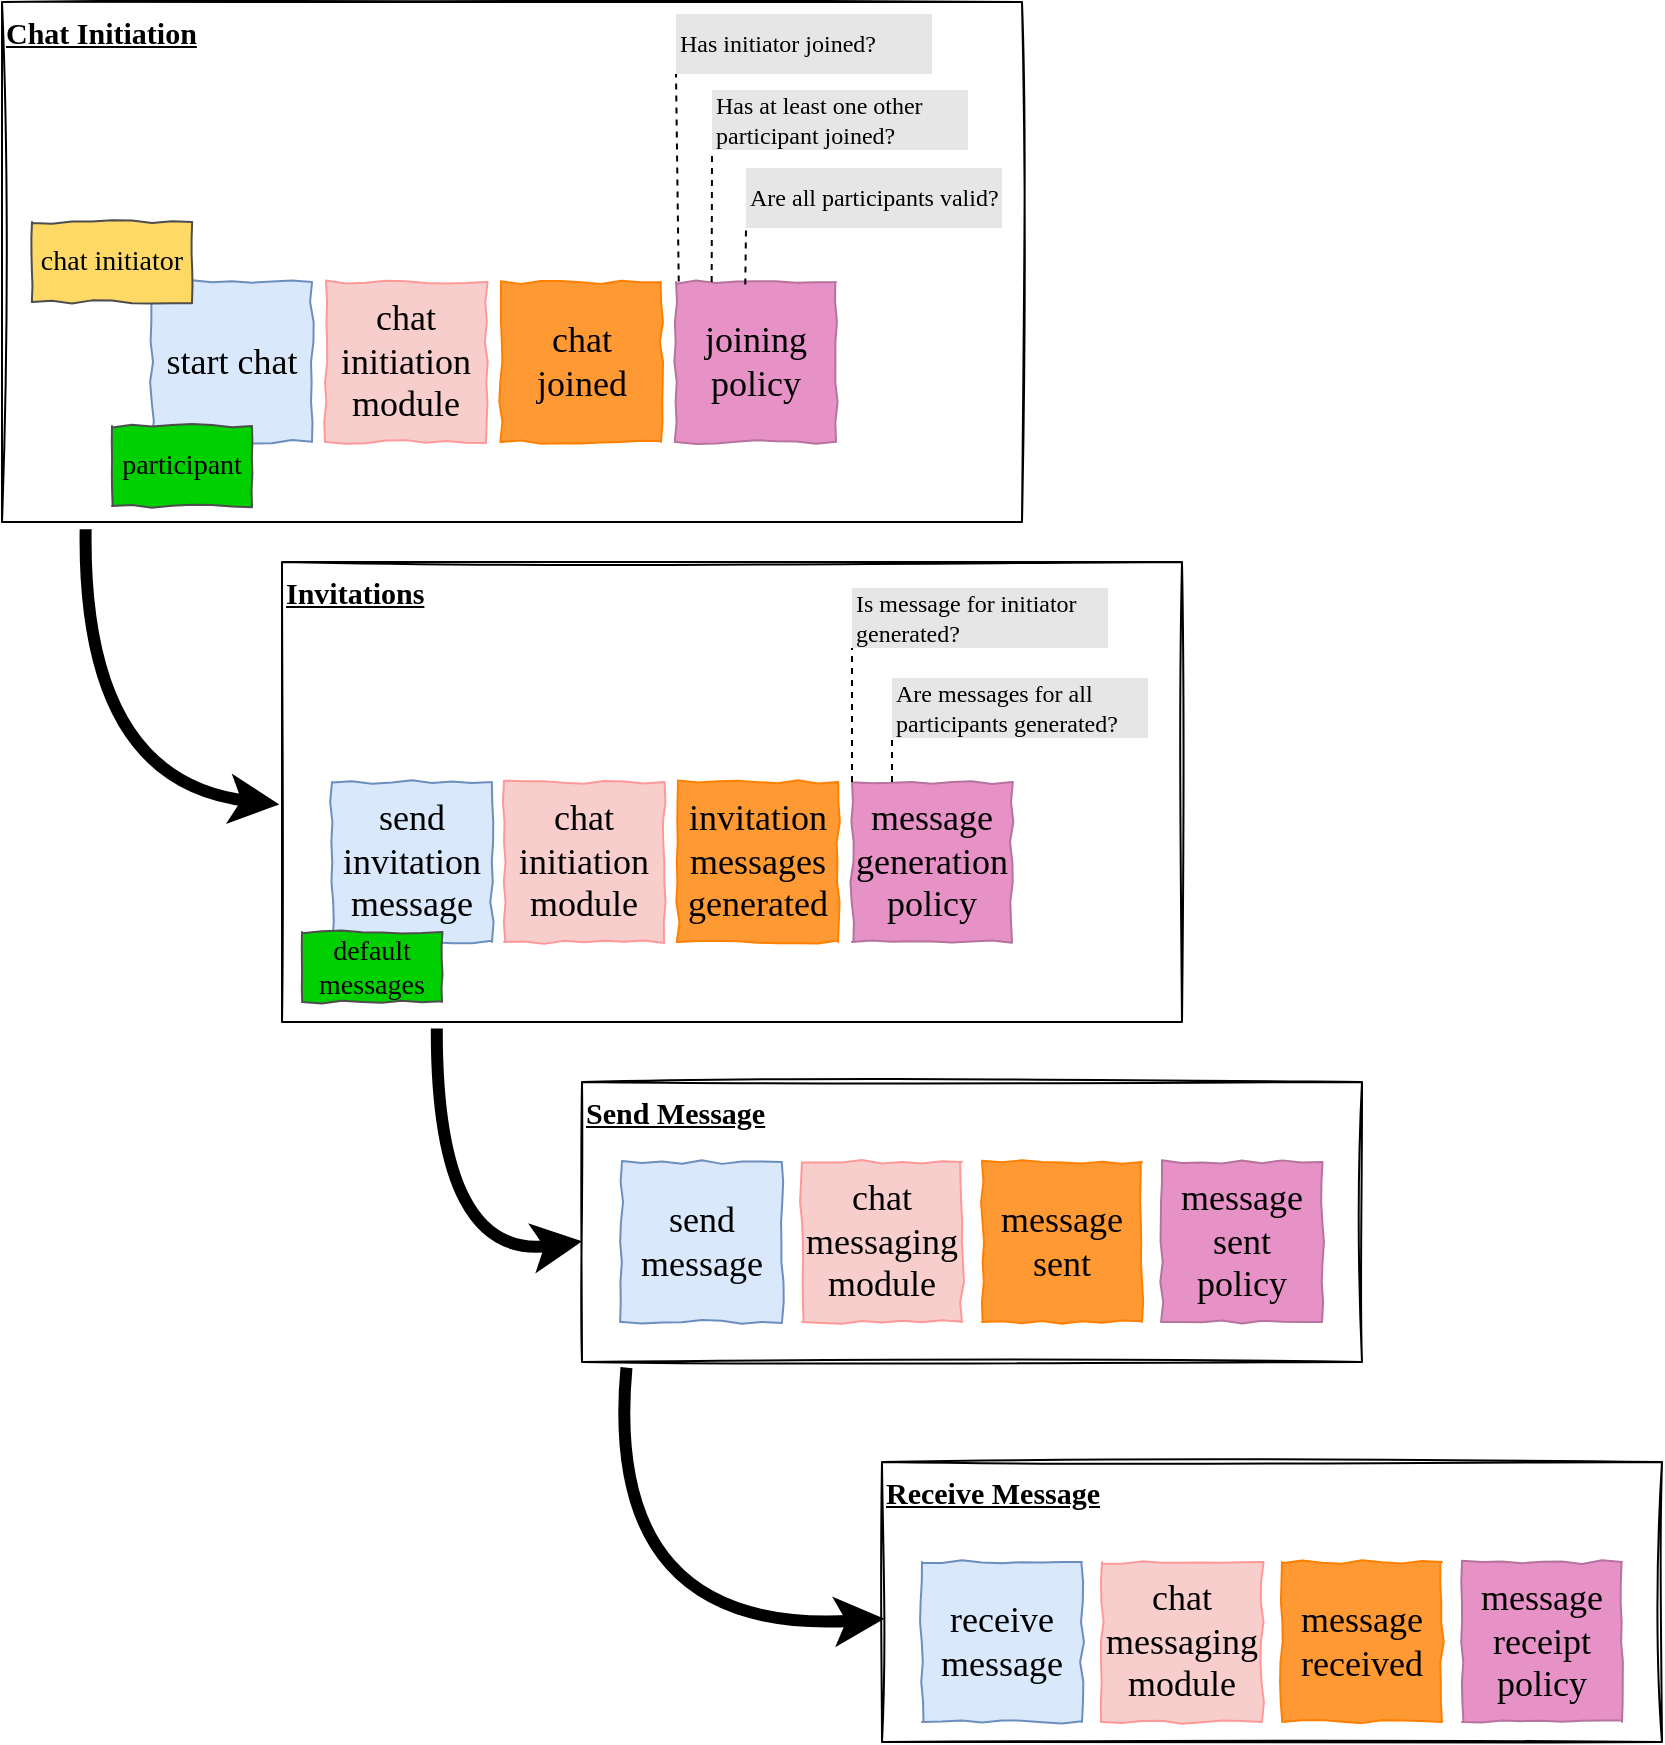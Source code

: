 <mxfile version="20.3.0" type="device" pages="2"><diagram id="tmzYpj0cuI95r0THVXIM" name="min-viable-app"><mxGraphModel dx="1422" dy="865" grid="1" gridSize="10" guides="1" tooltips="1" connect="1" arrows="1" fold="1" page="1" pageScale="1" pageWidth="827" pageHeight="1169" math="0" shadow="0"><root><mxCell id="0"/><mxCell id="1" parent="0"/><mxCell id="kc5Z68_051trgh9YhbzP-54" value="&lt;span style=&quot;font-family: &amp;quot;Shadows Into Light&amp;quot;; font-size: 15px;&quot;&gt;Chat Initiation&lt;/span&gt;" style="whiteSpace=wrap;html=1;verticalAlign=top;align=left;fontStyle=5;fontSize=15;sketch=1;rounded=0;" parent="1" vertex="1"><mxGeometry x="80" y="50" width="510" height="260" as="geometry"/></mxCell><mxCell id="kc5Z68_051trgh9YhbzP-41" value="chat joined" style="whiteSpace=wrap;aspect=fixed;fillColor=#FF9933;strokeColor=#FF8000;sketch=1;shadow=0;rounded=0;sketchStyle=comic;fontFamily=Shadows Into Light;fontSize=18;container=0;" parent="1" vertex="1"><mxGeometry x="329.5" y="190" width="80" height="80" as="geometry"/></mxCell><mxCell id="kc5Z68_051trgh9YhbzP-42" value="start chat" style="whiteSpace=wrap;aspect=fixed;fillColor=#dae8fc;strokeColor=#6c8ebf;sketch=1;shadow=0;rounded=0;sketchStyle=comic;fontFamily=Shadows Into Light;fontSize=18;fontStyle=0;container=0;" parent="1" vertex="1"><mxGeometry x="155" y="190" width="80" height="80" as="geometry"/></mxCell><mxCell id="kc5Z68_051trgh9YhbzP-43" value="chat initiation module" style="whiteSpace=wrap;aspect=fixed;fillColor=#F8CECC;strokeColor=#FF9999;sketch=1;shadow=0;rounded=0;sketchStyle=comic;fontFamily=Shadows Into Light;fontSize=18;container=0;" parent="1" vertex="1"><mxGeometry x="242" y="190" width="80" height="80" as="geometry"/></mxCell><mxCell id="kc5Z68_051trgh9YhbzP-44" value="participant" style="whiteSpace=wrap;fillColor=#00CF00;strokeColor=#4D4D4D;sketch=1;shadow=0;rounded=0;sketchStyle=comic;fontFamily=Shadows Into Light;fontSize=14;container=0;" parent="1" vertex="1"><mxGeometry x="135" y="262" width="70" height="40" as="geometry"/></mxCell><mxCell id="kc5Z68_051trgh9YhbzP-45" value="chat initiator" style="whiteSpace=wrap;fillColor=#FFD966;strokeColor=#4D4D4D;sketch=1;shadow=0;rounded=0;sketchStyle=comic;fontFamily=Shadows Into Light;fontSize=14;container=0;" parent="1" vertex="1"><mxGeometry x="95" y="160" width="80" height="40" as="geometry"/></mxCell><mxCell id="kc5Z68_051trgh9YhbzP-46" value="joining&#10;policy" style="whiteSpace=wrap;aspect=fixed;fillColor=#E692C7;strokeColor=#B5739D;sketch=1;shadow=0;rounded=0;sketchStyle=comic;fontFamily=Shadows Into Light;fontSize=18;fontStyle=0;container=0;" parent="1" vertex="1"><mxGeometry x="417" y="190" width="80" height="80" as="geometry"/></mxCell><mxCell id="kc5Z68_051trgh9YhbzP-47" value="Has initiator joined?" style="text;html=1;strokeColor=none;fillColor=#E6E6E6;align=left;verticalAlign=middle;whiteSpace=wrap;rounded=0;fontFamily=Shadows Into Light;fontSize=12;labelPosition=center;verticalLabelPosition=middle;container=0;" parent="1" vertex="1"><mxGeometry x="417" y="56" width="128" height="30" as="geometry"/></mxCell><mxCell id="kc5Z68_051trgh9YhbzP-48" value="Has at least one other participant joined?" style="text;html=1;strokeColor=none;fillColor=#E6E6E6;align=left;verticalAlign=middle;whiteSpace=wrap;rounded=0;fontFamily=Shadows Into Light;fontSize=12;labelPosition=center;verticalLabelPosition=middle;container=0;" parent="1" vertex="1"><mxGeometry x="435" y="94" width="128" height="30" as="geometry"/></mxCell><mxCell id="kc5Z68_051trgh9YhbzP-49" value="Are all participants valid?" style="text;html=1;strokeColor=none;fillColor=#E6E6E6;align=left;verticalAlign=middle;whiteSpace=wrap;rounded=0;fontFamily=Shadows Into Light;fontSize=12;labelPosition=center;verticalLabelPosition=middle;container=0;" parent="1" vertex="1"><mxGeometry x="452" y="133" width="128" height="30" as="geometry"/></mxCell><mxCell id="kc5Z68_051trgh9YhbzP-50" value="" style="endArrow=none;dashed=1;html=1;rounded=0;entryX=0;entryY=1;entryDx=0;entryDy=0;exitX=0.017;exitY=-0.003;exitDx=0;exitDy=0;exitPerimeter=0;" parent="1" source="kc5Z68_051trgh9YhbzP-46" target="kc5Z68_051trgh9YhbzP-47" edge="1"><mxGeometry width="50" height="50" relative="1" as="geometry"><mxPoint x="415" y="190" as="sourcePoint"/><mxPoint x="595" y="100" as="targetPoint"/></mxGeometry></mxCell><mxCell id="kc5Z68_051trgh9YhbzP-51" value="" style="endArrow=none;dashed=1;html=1;rounded=0;entryX=0;entryY=1;entryDx=0;entryDy=0;exitX=0.223;exitY=0;exitDx=0;exitDy=0;exitPerimeter=0;" parent="1" source="kc5Z68_051trgh9YhbzP-46" target="kc5Z68_051trgh9YhbzP-48" edge="1"><mxGeometry width="50" height="50" relative="1" as="geometry"><mxPoint x="425" y="170" as="sourcePoint"/><mxPoint x="427" y="30" as="targetPoint"/></mxGeometry></mxCell><mxCell id="kc5Z68_051trgh9YhbzP-52" value="" style="endArrow=none;dashed=1;html=1;rounded=0;entryX=0;entryY=1;entryDx=0;entryDy=0;exitX=0.433;exitY=0.015;exitDx=0;exitDy=0;exitPerimeter=0;" parent="1" source="kc5Z68_051trgh9YhbzP-46" target="kc5Z68_051trgh9YhbzP-49" edge="1"><mxGeometry width="50" height="50" relative="1" as="geometry"><mxPoint x="435" y="190" as="sourcePoint"/><mxPoint x="437" y="40" as="targetPoint"/></mxGeometry></mxCell><mxCell id="kc5Z68_051trgh9YhbzP-57" value="" style="group" parent="1" vertex="1" connectable="0"><mxGeometry x="220" y="330" width="450" height="230" as="geometry"/></mxCell><mxCell id="kc5Z68_051trgh9YhbzP-56" value="&lt;font face=&quot;Shadows Into Light&quot;&gt;Invitations&lt;/font&gt;" style="whiteSpace=wrap;html=1;verticalAlign=top;align=left;fontStyle=5;fontSize=15;sketch=1;rounded=0;" parent="kc5Z68_051trgh9YhbzP-57" vertex="1"><mxGeometry width="450" height="230" as="geometry"/></mxCell><mxCell id="kc5Z68_051trgh9YhbzP-2" value="invitation messages generated" style="whiteSpace=wrap;aspect=fixed;fillColor=#FF9933;strokeColor=#FF8000;sketch=1;shadow=0;rounded=0;sketchStyle=comic;fontFamily=Shadows Into Light;fontSize=18;" parent="kc5Z68_051trgh9YhbzP-57" vertex="1"><mxGeometry x="198" y="110" width="80" height="80" as="geometry"/></mxCell><mxCell id="kc5Z68_051trgh9YhbzP-9" value="send invitation message" style="whiteSpace=wrap;aspect=fixed;fillColor=#dae8fc;strokeColor=#6c8ebf;sketch=1;shadow=0;rounded=0;sketchStyle=comic;fontFamily=Shadows Into Light;fontSize=18;fontStyle=0" parent="kc5Z68_051trgh9YhbzP-57" vertex="1"><mxGeometry x="25" y="110" width="80" height="80" as="geometry"/></mxCell><mxCell id="kc5Z68_051trgh9YhbzP-10" value="chat initiation module" style="whiteSpace=wrap;aspect=fixed;fillColor=#F8CECC;strokeColor=#FF9999;sketch=1;shadow=0;rounded=0;sketchStyle=comic;fontFamily=Shadows Into Light;fontSize=18;" parent="kc5Z68_051trgh9YhbzP-57" vertex="1"><mxGeometry x="111" y="110" width="80" height="80" as="geometry"/></mxCell><mxCell id="kc5Z68_051trgh9YhbzP-12" value="message generation&#10;policy" style="whiteSpace=wrap;aspect=fixed;fillColor=#E692C7;strokeColor=#B5739D;sketch=1;shadow=0;rounded=0;sketchStyle=comic;fontFamily=Shadows Into Light;fontSize=18;fontStyle=0" parent="kc5Z68_051trgh9YhbzP-57" vertex="1"><mxGeometry x="285" y="110" width="80" height="80" as="geometry"/></mxCell><mxCell id="kc5Z68_051trgh9YhbzP-22" value="default messages" style="whiteSpace=wrap;fillColor=#00CF00;strokeColor=#4D4D4D;sketch=1;shadow=0;rounded=0;sketchStyle=comic;fontFamily=Shadows Into Light;fontSize=14;" parent="kc5Z68_051trgh9YhbzP-57" vertex="1"><mxGeometry x="10" y="185" width="70" height="35" as="geometry"/></mxCell><mxCell id="kc5Z68_051trgh9YhbzP-27" value="Is message for initiator generated?" style="text;html=1;strokeColor=none;fillColor=#E6E6E6;align=left;verticalAlign=middle;whiteSpace=wrap;rounded=0;fontFamily=Shadows Into Light;fontSize=12;labelPosition=center;verticalLabelPosition=middle;" parent="kc5Z68_051trgh9YhbzP-57" vertex="1"><mxGeometry x="285" y="13" width="128" height="30" as="geometry"/></mxCell><mxCell id="kc5Z68_051trgh9YhbzP-28" value="Are messages for all participants generated?" style="text;html=1;strokeColor=none;fillColor=#E6E6E6;align=left;verticalAlign=middle;whiteSpace=wrap;rounded=0;fontFamily=Shadows Into Light;fontSize=12;labelPosition=center;verticalLabelPosition=middle;" parent="kc5Z68_051trgh9YhbzP-57" vertex="1"><mxGeometry x="305" y="58" width="128" height="30" as="geometry"/></mxCell><mxCell id="kc5Z68_051trgh9YhbzP-30" value="" style="endArrow=none;dashed=1;html=1;rounded=0;entryX=0;entryY=1;entryDx=0;entryDy=0;exitX=0.25;exitY=0;exitDx=0;exitDy=0;" parent="kc5Z68_051trgh9YhbzP-57" source="kc5Z68_051trgh9YhbzP-12" target="kc5Z68_051trgh9YhbzP-28" edge="1"><mxGeometry width="50" height="50" relative="1" as="geometry"><mxPoint x="-53.36" y="121.2" as="sourcePoint"/><mxPoint x="-53" y="40.0" as="targetPoint"/></mxGeometry></mxCell><mxCell id="kc5Z68_051trgh9YhbzP-31" value="" style="endArrow=none;dashed=1;html=1;rounded=0;entryX=0;entryY=1;entryDx=0;entryDy=0;exitX=0;exitY=0;exitDx=0;exitDy=0;" parent="kc5Z68_051trgh9YhbzP-57" source="kc5Z68_051trgh9YhbzP-12" target="kc5Z68_051trgh9YhbzP-27" edge="1"><mxGeometry width="50" height="50" relative="1" as="geometry"><mxPoint x="315" y="120" as="sourcePoint"/><mxPoint x="315" as="targetPoint"/></mxGeometry></mxCell><mxCell id="kc5Z68_051trgh9YhbzP-61" value="" style="group" parent="1" vertex="1" connectable="0"><mxGeometry x="370" y="590" width="390" height="140" as="geometry"/></mxCell><mxCell id="kc5Z68_051trgh9YhbzP-59" value="&lt;font face=&quot;Shadows Into Light&quot;&gt;Send Message&lt;/font&gt;" style="whiteSpace=wrap;html=1;verticalAlign=top;align=left;fontStyle=5;fontSize=15;sketch=1;rounded=0;" parent="kc5Z68_051trgh9YhbzP-61" vertex="1"><mxGeometry width="390" height="140" as="geometry"/></mxCell><mxCell id="kc5Z68_051trgh9YhbzP-23" value="message sent" style="whiteSpace=wrap;aspect=fixed;fillColor=#FF9933;strokeColor=#FF8000;sketch=1;shadow=0;rounded=0;sketchStyle=comic;fontFamily=Shadows Into Light;fontSize=18;" parent="kc5Z68_051trgh9YhbzP-61" vertex="1"><mxGeometry x="200" y="40" width="80" height="80" as="geometry"/></mxCell><mxCell id="kc5Z68_051trgh9YhbzP-24" value="send message" style="whiteSpace=wrap;aspect=fixed;fillColor=#dae8fc;strokeColor=#6c8ebf;sketch=1;shadow=0;rounded=0;sketchStyle=comic;fontFamily=Shadows Into Light;fontSize=18;fontStyle=0" parent="kc5Z68_051trgh9YhbzP-61" vertex="1"><mxGeometry x="20" y="40" width="80" height="80" as="geometry"/></mxCell><mxCell id="kc5Z68_051trgh9YhbzP-25" value="chat messaging module" style="whiteSpace=wrap;aspect=fixed;fillColor=#F8CECC;strokeColor=#FF9999;sketch=1;shadow=0;rounded=0;sketchStyle=comic;fontFamily=Shadows Into Light;fontSize=18;" parent="kc5Z68_051trgh9YhbzP-61" vertex="1"><mxGeometry x="110" y="40" width="80" height="80" as="geometry"/></mxCell><mxCell id="kc5Z68_051trgh9YhbzP-26" value="message sent&#10;policy" style="whiteSpace=wrap;aspect=fixed;fillColor=#E692C7;strokeColor=#B5739D;sketch=1;shadow=0;rounded=0;sketchStyle=comic;fontFamily=Shadows Into Light;fontSize=18;fontStyle=0" parent="kc5Z68_051trgh9YhbzP-61" vertex="1"><mxGeometry x="290" y="40" width="80" height="80" as="geometry"/></mxCell><mxCell id="kc5Z68_051trgh9YhbzP-62" value="" style="group" parent="1" vertex="1" connectable="0"><mxGeometry x="520" y="780" width="390" height="140" as="geometry"/></mxCell><mxCell id="kc5Z68_051trgh9YhbzP-60" value="&lt;font face=&quot;Shadows Into Light&quot;&gt;Receive Message&lt;/font&gt;" style="whiteSpace=wrap;html=1;verticalAlign=top;align=left;fontStyle=5;fontSize=15;sketch=1;rounded=0;" parent="kc5Z68_051trgh9YhbzP-62" vertex="1"><mxGeometry width="390" height="140" as="geometry"/></mxCell><mxCell id="kc5Z68_051trgh9YhbzP-1" value="message received" style="whiteSpace=wrap;aspect=fixed;fillColor=#FF9933;strokeColor=#FF8000;sketch=1;shadow=0;rounded=0;sketchStyle=comic;fontFamily=Shadows Into Light;fontSize=18;" parent="kc5Z68_051trgh9YhbzP-62" vertex="1"><mxGeometry x="200" y="50" width="80" height="80" as="geometry"/></mxCell><mxCell id="kc5Z68_051trgh9YhbzP-13" value="receive message" style="whiteSpace=wrap;aspect=fixed;fillColor=#dae8fc;strokeColor=#6c8ebf;sketch=1;shadow=0;rounded=0;sketchStyle=comic;fontFamily=Shadows Into Light;fontSize=18;fontStyle=0" parent="kc5Z68_051trgh9YhbzP-62" vertex="1"><mxGeometry x="20" y="50" width="80" height="80" as="geometry"/></mxCell><mxCell id="kc5Z68_051trgh9YhbzP-14" value="chat messaging module" style="whiteSpace=wrap;aspect=fixed;fillColor=#F8CECC;strokeColor=#FF9999;sketch=1;shadow=0;rounded=0;sketchStyle=comic;fontFamily=Shadows Into Light;fontSize=18;" parent="kc5Z68_051trgh9YhbzP-62" vertex="1"><mxGeometry x="110" y="50" width="80" height="80" as="geometry"/></mxCell><mxCell id="kc5Z68_051trgh9YhbzP-15" value="message receipt&#10;policy" style="whiteSpace=wrap;aspect=fixed;fillColor=#E692C7;strokeColor=#B5739D;sketch=1;shadow=0;rounded=0;sketchStyle=comic;fontFamily=Shadows Into Light;fontSize=18;fontStyle=0" parent="kc5Z68_051trgh9YhbzP-62" vertex="1"><mxGeometry x="290" y="50" width="80" height="80" as="geometry"/></mxCell><mxCell id="kc5Z68_051trgh9YhbzP-64" value="" style="endArrow=classic;html=1;fontFamily=Shadows Into Light;fontSize=15;entryX=-0.003;entryY=0.527;entryDx=0;entryDy=0;entryPerimeter=0;exitX=0.082;exitY=1.014;exitDx=0;exitDy=0;exitPerimeter=0;curved=1;strokeWidth=6;" parent="1" source="kc5Z68_051trgh9YhbzP-54" target="kc5Z68_051trgh9YhbzP-56" edge="1"><mxGeometry width="50" height="50" relative="1" as="geometry"><mxPoint x="40" y="480" as="sourcePoint"/><mxPoint x="90" y="430" as="targetPoint"/><Array as="points"><mxPoint x="120" y="440"/></Array></mxGeometry></mxCell><mxCell id="kc5Z68_051trgh9YhbzP-65" value="" style="endArrow=classic;html=1;fontFamily=Shadows Into Light;fontSize=15;entryX=0;entryY=0.569;entryDx=0;entryDy=0;entryPerimeter=0;exitX=0.172;exitY=1.014;exitDx=0;exitDy=0;exitPerimeter=0;curved=1;strokeWidth=6;" parent="1" source="kc5Z68_051trgh9YhbzP-56" target="kc5Z68_051trgh9YhbzP-59" edge="1"><mxGeometry width="50" height="50" relative="1" as="geometry"><mxPoint x="271.82" y="540.0" as="sourcePoint"/><mxPoint x="368.65" y="677.57" as="targetPoint"/><Array as="points"><mxPoint x="297" y="680"/></Array></mxGeometry></mxCell><mxCell id="kc5Z68_051trgh9YhbzP-66" value="" style="endArrow=classic;html=1;fontFamily=Shadows Into Light;fontSize=15;entryX=0.003;entryY=0.56;entryDx=0;entryDy=0;entryPerimeter=0;exitX=0.057;exitY=1.02;exitDx=0;exitDy=0;exitPerimeter=0;curved=1;strokeWidth=6;" parent="1" source="kc5Z68_051trgh9YhbzP-59" target="kc5Z68_051trgh9YhbzP-60" edge="1"><mxGeometry width="50" height="50" relative="1" as="geometry"><mxPoint x="435.4" y="750.0" as="sourcePoint"/><mxPoint x="508" y="856.44" as="targetPoint"/><Array as="points"><mxPoint x="380" y="867"/></Array></mxGeometry></mxCell></root></mxGraphModel></diagram><diagram id="plr7-YE4fK-iu4sYkMNe" name="Page-2"><mxGraphModel dx="677" dy="412" grid="1" gridSize="10" guides="1" tooltips="1" connect="1" arrows="1" fold="1" page="1" pageScale="1" pageWidth="827" pageHeight="1169" math="0" shadow="0"><root><mxCell id="0"/><mxCell id="1" parent="0"/><mxCell id="NemQQlCmEnCEy5L9Q5-r-1" value="Conversation" style="whiteSpace=wrap;html=1;aspect=fixed;" vertex="1" parent="1"><mxGeometry x="310" y="110" width="80" height="80" as="geometry"/></mxCell><mxCell id="NemQQlCmEnCEy5L9Q5-r-6" value="Participant" style="whiteSpace=wrap;html=1;aspect=fixed;" vertex="1" parent="1"><mxGeometry x="210" y="300" width="80" height="80" as="geometry"/></mxCell><mxCell id="NemQQlCmEnCEy5L9Q5-r-12" value="" style="endArrow=open;html=1;endSize=12;startArrow=diamondThin;startSize=14;startFill=1;edgeStyle=orthogonalEdgeStyle;align=left;verticalAlign=bottom;rounded=0;exitX=0.5;exitY=1;exitDx=0;exitDy=0;entryX=0.5;entryY=0;entryDx=0;entryDy=0;" edge="1" parent="1" source="NemQQlCmEnCEy5L9Q5-r-1" target="NemQQlCmEnCEy5L9Q5-r-6"><mxGeometry x="-1" y="3" relative="1" as="geometry"><mxPoint x="390" y="270" as="sourcePoint"/><mxPoint x="550" y="270" as="targetPoint"/></mxGeometry></mxCell><mxCell id="NemQQlCmEnCEy5L9Q5-r-13" value="0..n" style="edgeLabel;html=1;align=center;verticalAlign=middle;resizable=0;points=[];" vertex="1" connectable="0" parent="NemQQlCmEnCEy5L9Q5-r-12"><mxGeometry x="0.695" y="1" relative="1" as="geometry"><mxPoint x="19" y="7" as="offset"/></mxGeometry></mxCell><mxCell id="NemQQlCmEnCEy5L9Q5-r-14" value="" style="endArrow=open;html=1;endSize=12;startArrow=diamondThin;startSize=14;startFill=1;edgeStyle=orthogonalEdgeStyle;align=left;verticalAlign=bottom;rounded=0;exitX=0.5;exitY=1;exitDx=0;exitDy=0;entryX=0.5;entryY=0;entryDx=0;entryDy=0;" edge="1" parent="1" source="NemQQlCmEnCEy5L9Q5-r-1" target="NemQQlCmEnCEy5L9Q5-r-16"><mxGeometry x="-1" y="3" relative="1" as="geometry"><mxPoint x="360" y="200" as="sourcePoint"/><mxPoint x="510" y="290" as="targetPoint"/></mxGeometry></mxCell><mxCell id="NemQQlCmEnCEy5L9Q5-r-15" value="0..n" style="edgeLabel;html=1;align=center;verticalAlign=middle;resizable=0;points=[];" vertex="1" connectable="0" parent="NemQQlCmEnCEy5L9Q5-r-14"><mxGeometry x="0.695" y="1" relative="1" as="geometry"><mxPoint x="19" y="7" as="offset"/></mxGeometry></mxCell><mxCell id="NemQQlCmEnCEy5L9Q5-r-16" value="Message" style="whiteSpace=wrap;html=1;aspect=fixed;" vertex="1" parent="1"><mxGeometry x="420" y="300" width="80" height="80" as="geometry"/></mxCell><mxCell id="NemQQlCmEnCEy5L9Q5-r-17" value="Sender" style="whiteSpace=wrap;html=1;fontSize=10;" vertex="1" parent="1"><mxGeometry x="290" y="310" width="50" height="20" as="geometry"/></mxCell><mxCell id="NemQQlCmEnCEy5L9Q5-r-18" value="Person" style="whiteSpace=wrap;html=1;aspect=fixed;" vertex="1" parent="1"><mxGeometry x="210" y="470" width="80" height="80" as="geometry"/></mxCell><mxCell id="NemQQlCmEnCEy5L9Q5-r-27" value="" style="endArrow=open;html=1;endSize=12;startArrow=diamondThin;startSize=14;startFill=0;edgeStyle=orthogonalEdgeStyle;align=left;verticalAlign=bottom;rounded=0;exitX=0;exitY=0.25;exitDx=0;exitDy=0;entryX=1;entryY=0.5;entryDx=0;entryDy=0;" edge="1" parent="1" source="NemQQlCmEnCEy5L9Q5-r-16" target="NemQQlCmEnCEy5L9Q5-r-17"><mxGeometry x="-1" y="3" relative="1" as="geometry"><mxPoint x="330" y="410" as="sourcePoint"/><mxPoint x="490" y="410" as="targetPoint"/></mxGeometry></mxCell><mxCell id="NemQQlCmEnCEy5L9Q5-r-31" value="1" style="edgeLabel;html=1;align=center;verticalAlign=middle;resizable=0;points=[];" vertex="1" connectable="0" parent="NemQQlCmEnCEy5L9Q5-r-27"><mxGeometry x="0.911" relative="1" as="geometry"><mxPoint x="14" y="10" as="offset"/></mxGeometry></mxCell><mxCell id="NemQQlCmEnCEy5L9Q5-r-29" value="" style="endArrow=open;html=1;endSize=12;startArrow=diamondThin;startSize=14;startFill=0;edgeStyle=orthogonalEdgeStyle;align=left;verticalAlign=bottom;rounded=0;exitX=0;exitY=0.75;exitDx=0;exitDy=0;entryX=1;entryY=0.5;entryDx=0;entryDy=0;" edge="1" parent="1" source="NemQQlCmEnCEy5L9Q5-r-16" target="NemQQlCmEnCEy5L9Q5-r-34"><mxGeometry x="-1" y="3" relative="1" as="geometry"><mxPoint x="430" y="330" as="sourcePoint"/><mxPoint x="300" y="330" as="targetPoint"/></mxGeometry></mxCell><mxCell id="NemQQlCmEnCEy5L9Q5-r-35" value="0..n" style="edgeLabel;html=1;align=center;verticalAlign=middle;resizable=0;points=[];fontSize=10;" vertex="1" connectable="0" parent="NemQQlCmEnCEy5L9Q5-r-29"><mxGeometry x="0.745" relative="1" as="geometry"><mxPoint x="10" y="10" as="offset"/></mxGeometry></mxCell><mxCell id="NemQQlCmEnCEy5L9Q5-r-34" value="Recepient" style="whiteSpace=wrap;html=1;fontSize=10;" vertex="1" parent="1"><mxGeometry x="290" y="350" width="50" height="20" as="geometry"/></mxCell><mxCell id="NemQQlCmEnCEy5L9Q5-r-40" value="" style="endArrow=open;html=1;endSize=12;startArrow=diamondThin;startSize=14;startFill=0;edgeStyle=orthogonalEdgeStyle;align=left;verticalAlign=bottom;rounded=0;exitX=0.5;exitY=1;exitDx=0;exitDy=0;entryX=0.5;entryY=0;entryDx=0;entryDy=0;" edge="1" parent="1" source="NemQQlCmEnCEy5L9Q5-r-6" target="NemQQlCmEnCEy5L9Q5-r-18"><mxGeometry x="-1" y="3" relative="1" as="geometry"><mxPoint x="430" y="370" as="sourcePoint"/><mxPoint x="350.0" y="370" as="targetPoint"/></mxGeometry></mxCell><mxCell id="NemQQlCmEnCEy5L9Q5-r-41" value="1" style="edgeLabel;html=1;align=center;verticalAlign=middle;resizable=0;points=[];fontSize=10;" vertex="1" connectable="0" parent="NemQQlCmEnCEy5L9Q5-r-40"><mxGeometry x="0.745" relative="1" as="geometry"><mxPoint x="10" y="10" as="offset"/></mxGeometry></mxCell></root></mxGraphModel></diagram></mxfile>